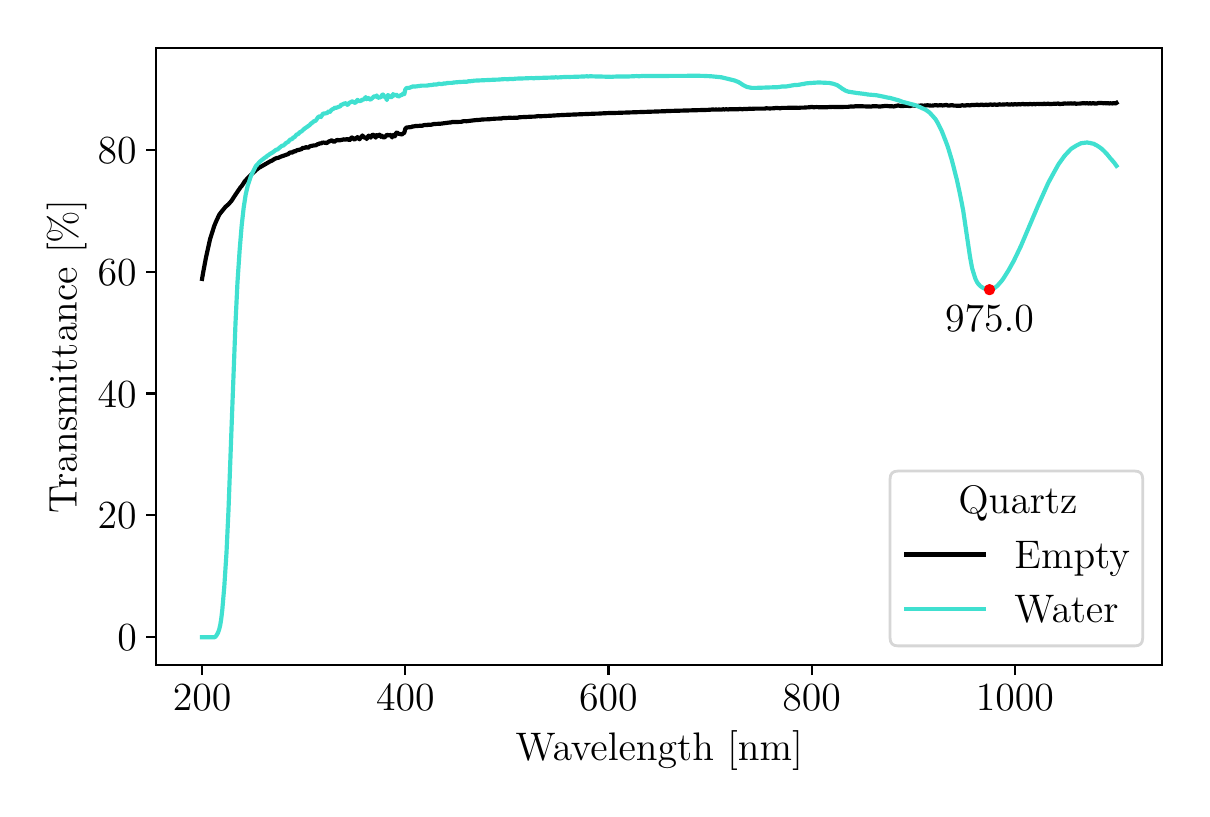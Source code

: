 \begingroup%
\makeatletter%
\begin{pgfpicture}%
\pgfpathrectangle{\pgfpointorigin}{\pgfqpoint{5.772in}{3.808in}}%
\pgfusepath{use as bounding box, clip}%
\begin{pgfscope}%
\pgfsetbuttcap%
\pgfsetmiterjoin%
\definecolor{currentfill}{rgb}{1.0,1.0,1.0}%
\pgfsetfillcolor{currentfill}%
\pgfsetlinewidth{0.0pt}%
\definecolor{currentstroke}{rgb}{1.0,1.0,1.0}%
\pgfsetstrokecolor{currentstroke}%
\pgfsetdash{}{0pt}%
\pgfpathmoveto{\pgfqpoint{0.0in}{0.0in}}%
\pgfpathlineto{\pgfqpoint{5.772in}{0.0in}}%
\pgfpathlineto{\pgfqpoint{5.772in}{3.808in}}%
\pgfpathlineto{\pgfqpoint{0.0in}{3.808in}}%
\pgfpathlineto{\pgfqpoint{0.0in}{0.0in}}%
\pgfpathclose%
\pgfusepath{fill}%
\end{pgfscope}%
\begin{pgfscope}%
\pgfsetbuttcap%
\pgfsetmiterjoin%
\definecolor{currentfill}{rgb}{1.0,1.0,1.0}%
\pgfsetfillcolor{currentfill}%
\pgfsetlinewidth{0.0pt}%
\definecolor{currentstroke}{rgb}{0.0,0.0,0.0}%
\pgfsetstrokecolor{currentstroke}%
\pgfsetstrokeopacity{0.0}%
\pgfsetdash{}{0pt}%
\pgfpathmoveto{\pgfqpoint{0.643in}{0.62in}}%
\pgfpathlineto{\pgfqpoint{5.672in}{0.62in}}%
\pgfpathlineto{\pgfqpoint{5.672in}{3.708in}}%
\pgfpathlineto{\pgfqpoint{0.643in}{3.708in}}%
\pgfpathlineto{\pgfqpoint{0.643in}{0.62in}}%
\pgfpathclose%
\pgfusepath{fill}%
\end{pgfscope}%
\begin{pgfscope}%
\pgfsetbuttcap%
\pgfsetroundjoin%
\definecolor{currentfill}{rgb}{0.0,0.0,0.0}%
\pgfsetfillcolor{currentfill}%
\pgfsetlinewidth{0.803pt}%
\definecolor{currentstroke}{rgb}{0.0,0.0,0.0}%
\pgfsetstrokecolor{currentstroke}%
\pgfsetdash{}{0pt}%
\pgfsys@defobject{currentmarker}{\pgfqpoint{0.0in}{-0.049in}}{\pgfqpoint{0.0in}{0.0in}}{%
\pgfpathmoveto{\pgfqpoint{0.0in}{0.0in}}%
\pgfpathlineto{\pgfqpoint{0.0in}{-0.049in}}%
\pgfusepath{stroke,fill}%
}%
\begin{pgfscope}%
\pgfsys@transformshift{0.872in}{0.62in}%
\pgfsys@useobject{currentmarker}{}%
\end{pgfscope}%
\end{pgfscope}%
\begin{pgfscope}%
\definecolor{textcolor}{rgb}{0.0,0.0,0.0}%
\pgfsetstrokecolor{textcolor}%
\pgfsetfillcolor{textcolor}%
\pgftext[x=0.872in,y=0.523in,,top]{\color{textcolor}\rmfamily\fontsize{14.0}{16.8}\selectfont \(\displaystyle {200}\)}%
\end{pgfscope}%
\begin{pgfscope}%
\pgfsetbuttcap%
\pgfsetroundjoin%
\definecolor{currentfill}{rgb}{0.0,0.0,0.0}%
\pgfsetfillcolor{currentfill}%
\pgfsetlinewidth{0.803pt}%
\definecolor{currentstroke}{rgb}{0.0,0.0,0.0}%
\pgfsetstrokecolor{currentstroke}%
\pgfsetdash{}{0pt}%
\pgfsys@defobject{currentmarker}{\pgfqpoint{0.0in}{-0.049in}}{\pgfqpoint{0.0in}{0.0in}}{%
\pgfpathmoveto{\pgfqpoint{0.0in}{0.0in}}%
\pgfpathlineto{\pgfqpoint{0.0in}{-0.049in}}%
\pgfusepath{stroke,fill}%
}%
\begin{pgfscope}%
\pgfsys@transformshift{1.888in}{0.62in}%
\pgfsys@useobject{currentmarker}{}%
\end{pgfscope}%
\end{pgfscope}%
\begin{pgfscope}%
\definecolor{textcolor}{rgb}{0.0,0.0,0.0}%
\pgfsetstrokecolor{textcolor}%
\pgfsetfillcolor{textcolor}%
\pgftext[x=1.888in,y=0.523in,,top]{\color{textcolor}\rmfamily\fontsize{14.0}{16.8}\selectfont \(\displaystyle {400}\)}%
\end{pgfscope}%
\begin{pgfscope}%
\pgfsetbuttcap%
\pgfsetroundjoin%
\definecolor{currentfill}{rgb}{0.0,0.0,0.0}%
\pgfsetfillcolor{currentfill}%
\pgfsetlinewidth{0.803pt}%
\definecolor{currentstroke}{rgb}{0.0,0.0,0.0}%
\pgfsetstrokecolor{currentstroke}%
\pgfsetdash{}{0pt}%
\pgfsys@defobject{currentmarker}{\pgfqpoint{0.0in}{-0.049in}}{\pgfqpoint{0.0in}{0.0in}}{%
\pgfpathmoveto{\pgfqpoint{0.0in}{0.0in}}%
\pgfpathlineto{\pgfqpoint{0.0in}{-0.049in}}%
\pgfusepath{stroke,fill}%
}%
\begin{pgfscope}%
\pgfsys@transformshift{2.904in}{0.62in}%
\pgfsys@useobject{currentmarker}{}%
\end{pgfscope}%
\end{pgfscope}%
\begin{pgfscope}%
\definecolor{textcolor}{rgb}{0.0,0.0,0.0}%
\pgfsetstrokecolor{textcolor}%
\pgfsetfillcolor{textcolor}%
\pgftext[x=2.904in,y=0.523in,,top]{\color{textcolor}\rmfamily\fontsize{14.0}{16.8}\selectfont \(\displaystyle {600}\)}%
\end{pgfscope}%
\begin{pgfscope}%
\pgfsetbuttcap%
\pgfsetroundjoin%
\definecolor{currentfill}{rgb}{0.0,0.0,0.0}%
\pgfsetfillcolor{currentfill}%
\pgfsetlinewidth{0.803pt}%
\definecolor{currentstroke}{rgb}{0.0,0.0,0.0}%
\pgfsetstrokecolor{currentstroke}%
\pgfsetdash{}{0pt}%
\pgfsys@defobject{currentmarker}{\pgfqpoint{0.0in}{-0.049in}}{\pgfqpoint{0.0in}{0.0in}}{%
\pgfpathmoveto{\pgfqpoint{0.0in}{0.0in}}%
\pgfpathlineto{\pgfqpoint{0.0in}{-0.049in}}%
\pgfusepath{stroke,fill}%
}%
\begin{pgfscope}%
\pgfsys@transformshift{3.92in}{0.62in}%
\pgfsys@useobject{currentmarker}{}%
\end{pgfscope}%
\end{pgfscope}%
\begin{pgfscope}%
\definecolor{textcolor}{rgb}{0.0,0.0,0.0}%
\pgfsetstrokecolor{textcolor}%
\pgfsetfillcolor{textcolor}%
\pgftext[x=3.92in,y=0.523in,,top]{\color{textcolor}\rmfamily\fontsize{14.0}{16.8}\selectfont \(\displaystyle {800}\)}%
\end{pgfscope}%
\begin{pgfscope}%
\pgfsetbuttcap%
\pgfsetroundjoin%
\definecolor{currentfill}{rgb}{0.0,0.0,0.0}%
\pgfsetfillcolor{currentfill}%
\pgfsetlinewidth{0.803pt}%
\definecolor{currentstroke}{rgb}{0.0,0.0,0.0}%
\pgfsetstrokecolor{currentstroke}%
\pgfsetdash{}{0pt}%
\pgfsys@defobject{currentmarker}{\pgfqpoint{0.0in}{-0.049in}}{\pgfqpoint{0.0in}{0.0in}}{%
\pgfpathmoveto{\pgfqpoint{0.0in}{0.0in}}%
\pgfpathlineto{\pgfqpoint{0.0in}{-0.049in}}%
\pgfusepath{stroke,fill}%
}%
\begin{pgfscope}%
\pgfsys@transformshift{4.936in}{0.62in}%
\pgfsys@useobject{currentmarker}{}%
\end{pgfscope}%
\end{pgfscope}%
\begin{pgfscope}%
\definecolor{textcolor}{rgb}{0.0,0.0,0.0}%
\pgfsetstrokecolor{textcolor}%
\pgfsetfillcolor{textcolor}%
\pgftext[x=4.936in,y=0.523in,,top]{\color{textcolor}\rmfamily\fontsize{14.0}{16.8}\selectfont \(\displaystyle {1000}\)}%
\end{pgfscope}%
\begin{pgfscope}%
\definecolor{textcolor}{rgb}{0.0,0.0,0.0}%
\pgfsetstrokecolor{textcolor}%
\pgfsetfillcolor{textcolor}%
\pgftext[x=3.158in,y=0.294in,,top]{\color{textcolor}\rmfamily\fontsize{14.0}{16.8}\selectfont Wavelength [nm]}%
\end{pgfscope}%
\begin{pgfscope}%
\pgfsetbuttcap%
\pgfsetroundjoin%
\definecolor{currentfill}{rgb}{0.0,0.0,0.0}%
\pgfsetfillcolor{currentfill}%
\pgfsetlinewidth{0.803pt}%
\definecolor{currentstroke}{rgb}{0.0,0.0,0.0}%
\pgfsetstrokecolor{currentstroke}%
\pgfsetdash{}{0pt}%
\pgfsys@defobject{currentmarker}{\pgfqpoint{-0.049in}{0.0in}}{\pgfqpoint{-0.0in}{0.0in}}{%
\pgfpathmoveto{\pgfqpoint{-0.0in}{0.0in}}%
\pgfpathlineto{\pgfqpoint{-0.049in}{0.0in}}%
\pgfusepath{stroke,fill}%
}%
\begin{pgfscope}%
\pgfsys@transformshift{0.643in}{0.76in}%
\pgfsys@useobject{currentmarker}{}%
\end{pgfscope}%
\end{pgfscope}%
\begin{pgfscope}%
\definecolor{textcolor}{rgb}{0.0,0.0,0.0}%
\pgfsetstrokecolor{textcolor}%
\pgfsetfillcolor{textcolor}%
\pgftext[x=0.448in, y=0.693in, left, base]{\color{textcolor}\rmfamily\fontsize{14.0}{16.8}\selectfont \(\displaystyle {0}\)}%
\end{pgfscope}%
\begin{pgfscope}%
\pgfsetbuttcap%
\pgfsetroundjoin%
\definecolor{currentfill}{rgb}{0.0,0.0,0.0}%
\pgfsetfillcolor{currentfill}%
\pgfsetlinewidth{0.803pt}%
\definecolor{currentstroke}{rgb}{0.0,0.0,0.0}%
\pgfsetstrokecolor{currentstroke}%
\pgfsetdash{}{0pt}%
\pgfsys@defobject{currentmarker}{\pgfqpoint{-0.049in}{0.0in}}{\pgfqpoint{-0.0in}{0.0in}}{%
\pgfpathmoveto{\pgfqpoint{-0.0in}{0.0in}}%
\pgfpathlineto{\pgfqpoint{-0.049in}{0.0in}}%
\pgfusepath{stroke,fill}%
}%
\begin{pgfscope}%
\pgfsys@transformshift{0.643in}{1.37in}%
\pgfsys@useobject{currentmarker}{}%
\end{pgfscope}%
\end{pgfscope}%
\begin{pgfscope}%
\definecolor{textcolor}{rgb}{0.0,0.0,0.0}%
\pgfsetstrokecolor{textcolor}%
\pgfsetfillcolor{textcolor}%
\pgftext[x=0.35in, y=1.302in, left, base]{\color{textcolor}\rmfamily\fontsize{14.0}{16.8}\selectfont \(\displaystyle {20}\)}%
\end{pgfscope}%
\begin{pgfscope}%
\pgfsetbuttcap%
\pgfsetroundjoin%
\definecolor{currentfill}{rgb}{0.0,0.0,0.0}%
\pgfsetfillcolor{currentfill}%
\pgfsetlinewidth{0.803pt}%
\definecolor{currentstroke}{rgb}{0.0,0.0,0.0}%
\pgfsetstrokecolor{currentstroke}%
\pgfsetdash{}{0pt}%
\pgfsys@defobject{currentmarker}{\pgfqpoint{-0.049in}{0.0in}}{\pgfqpoint{-0.0in}{0.0in}}{%
\pgfpathmoveto{\pgfqpoint{-0.0in}{0.0in}}%
\pgfpathlineto{\pgfqpoint{-0.049in}{0.0in}}%
\pgfusepath{stroke,fill}%
}%
\begin{pgfscope}%
\pgfsys@transformshift{0.643in}{1.979in}%
\pgfsys@useobject{currentmarker}{}%
\end{pgfscope}%
\end{pgfscope}%
\begin{pgfscope}%
\definecolor{textcolor}{rgb}{0.0,0.0,0.0}%
\pgfsetstrokecolor{textcolor}%
\pgfsetfillcolor{textcolor}%
\pgftext[x=0.35in, y=1.911in, left, base]{\color{textcolor}\rmfamily\fontsize{14.0}{16.8}\selectfont \(\displaystyle {40}\)}%
\end{pgfscope}%
\begin{pgfscope}%
\pgfsetbuttcap%
\pgfsetroundjoin%
\definecolor{currentfill}{rgb}{0.0,0.0,0.0}%
\pgfsetfillcolor{currentfill}%
\pgfsetlinewidth{0.803pt}%
\definecolor{currentstroke}{rgb}{0.0,0.0,0.0}%
\pgfsetstrokecolor{currentstroke}%
\pgfsetdash{}{0pt}%
\pgfsys@defobject{currentmarker}{\pgfqpoint{-0.049in}{0.0in}}{\pgfqpoint{-0.0in}{0.0in}}{%
\pgfpathmoveto{\pgfqpoint{-0.0in}{0.0in}}%
\pgfpathlineto{\pgfqpoint{-0.049in}{0.0in}}%
\pgfusepath{stroke,fill}%
}%
\begin{pgfscope}%
\pgfsys@transformshift{0.643in}{2.588in}%
\pgfsys@useobject{currentmarker}{}%
\end{pgfscope}%
\end{pgfscope}%
\begin{pgfscope}%
\definecolor{textcolor}{rgb}{0.0,0.0,0.0}%
\pgfsetstrokecolor{textcolor}%
\pgfsetfillcolor{textcolor}%
\pgftext[x=0.35in, y=2.521in, left, base]{\color{textcolor}\rmfamily\fontsize{14.0}{16.8}\selectfont \(\displaystyle {60}\)}%
\end{pgfscope}%
\begin{pgfscope}%
\pgfsetbuttcap%
\pgfsetroundjoin%
\definecolor{currentfill}{rgb}{0.0,0.0,0.0}%
\pgfsetfillcolor{currentfill}%
\pgfsetlinewidth{0.803pt}%
\definecolor{currentstroke}{rgb}{0.0,0.0,0.0}%
\pgfsetstrokecolor{currentstroke}%
\pgfsetdash{}{0pt}%
\pgfsys@defobject{currentmarker}{\pgfqpoint{-0.049in}{0.0in}}{\pgfqpoint{-0.0in}{0.0in}}{%
\pgfpathmoveto{\pgfqpoint{-0.0in}{0.0in}}%
\pgfpathlineto{\pgfqpoint{-0.049in}{0.0in}}%
\pgfusepath{stroke,fill}%
}%
\begin{pgfscope}%
\pgfsys@transformshift{0.643in}{3.198in}%
\pgfsys@useobject{currentmarker}{}%
\end{pgfscope}%
\end{pgfscope}%
\begin{pgfscope}%
\definecolor{textcolor}{rgb}{0.0,0.0,0.0}%
\pgfsetstrokecolor{textcolor}%
\pgfsetfillcolor{textcolor}%
\pgftext[x=0.35in, y=3.13in, left, base]{\color{textcolor}\rmfamily\fontsize{14.0}{16.8}\selectfont \(\displaystyle {80}\)}%
\end{pgfscope}%
\begin{pgfscope}%
\definecolor{textcolor}{rgb}{0.0,0.0,0.0}%
\pgfsetstrokecolor{textcolor}%
\pgfsetfillcolor{textcolor}%
\pgftext[x=0.294in,y=2.164in,,bottom,rotate=90.0]{\color{textcolor}\rmfamily\fontsize{14.0}{16.8}\selectfont Transmittance [\(\displaystyle \%\)]}%
\end{pgfscope}%
\begin{pgfscope}%
\pgfpathrectangle{\pgfqpoint{0.643in}{0.62in}}{\pgfqpoint{5.029in}{3.088in}}%
\pgfusepath{clip}%
\pgfsetrectcap%
\pgfsetroundjoin%
\pgfsetlinewidth{1.506pt}%
\definecolor{currentstroke}{rgb}{0.0,0.0,0.0}%
\pgfsetstrokecolor{currentstroke}%
\pgfsetdash{}{0pt}%
\pgfpathmoveto{\pgfqpoint{5.444in}{3.432in}}%
\pgfpathlineto{\pgfqpoint{5.439in}{3.429in}}%
\pgfpathlineto{\pgfqpoint{5.429in}{3.431in}}%
\pgfpathlineto{\pgfqpoint{5.424in}{3.429in}}%
\pgfpathlineto{\pgfqpoint{5.413in}{3.43in}}%
\pgfpathlineto{\pgfqpoint{5.408in}{3.429in}}%
\pgfpathlineto{\pgfqpoint{5.398in}{3.431in}}%
\pgfpathlineto{\pgfqpoint{5.393in}{3.429in}}%
\pgfpathlineto{\pgfqpoint{5.388in}{3.431in}}%
\pgfpathlineto{\pgfqpoint{5.378in}{3.43in}}%
\pgfpathlineto{\pgfqpoint{5.373in}{3.431in}}%
\pgfpathlineto{\pgfqpoint{5.352in}{3.431in}}%
\pgfpathlineto{\pgfqpoint{5.347in}{3.429in}}%
\pgfpathlineto{\pgfqpoint{5.342in}{3.429in}}%
\pgfpathlineto{\pgfqpoint{5.337in}{3.428in}}%
\pgfpathlineto{\pgfqpoint{5.327in}{3.431in}}%
\pgfpathlineto{\pgfqpoint{5.317in}{3.428in}}%
\pgfpathlineto{\pgfqpoint{5.312in}{3.431in}}%
\pgfpathlineto{\pgfqpoint{5.307in}{3.429in}}%
\pgfpathlineto{\pgfqpoint{5.302in}{3.429in}}%
\pgfpathlineto{\pgfqpoint{5.297in}{3.431in}}%
\pgfpathlineto{\pgfqpoint{5.286in}{3.429in}}%
\pgfpathlineto{\pgfqpoint{5.281in}{3.431in}}%
\pgfpathlineto{\pgfqpoint{5.266in}{3.429in}}%
\pgfpathlineto{\pgfqpoint{5.256in}{3.428in}}%
\pgfpathlineto{\pgfqpoint{5.246in}{3.428in}}%
\pgfpathlineto{\pgfqpoint{5.241in}{3.427in}}%
\pgfpathlineto{\pgfqpoint{5.236in}{3.43in}}%
\pgfpathlineto{\pgfqpoint{5.225in}{3.428in}}%
\pgfpathlineto{\pgfqpoint{5.215in}{3.43in}}%
\pgfpathlineto{\pgfqpoint{5.21in}{3.428in}}%
\pgfpathlineto{\pgfqpoint{5.205in}{3.429in}}%
\pgfpathlineto{\pgfqpoint{5.19in}{3.428in}}%
\pgfpathlineto{\pgfqpoint{5.185in}{3.43in}}%
\pgfpathlineto{\pgfqpoint{5.18in}{3.428in}}%
\pgfpathlineto{\pgfqpoint{5.159in}{3.426in}}%
\pgfpathlineto{\pgfqpoint{5.154in}{3.429in}}%
\pgfpathlineto{\pgfqpoint{5.139in}{3.427in}}%
\pgfpathlineto{\pgfqpoint{5.134in}{3.429in}}%
\pgfpathlineto{\pgfqpoint{5.129in}{3.427in}}%
\pgfpathlineto{\pgfqpoint{5.109in}{3.426in}}%
\pgfpathlineto{\pgfqpoint{5.103in}{3.428in}}%
\pgfpathlineto{\pgfqpoint{5.088in}{3.426in}}%
\pgfpathlineto{\pgfqpoint{5.083in}{3.428in}}%
\pgfpathlineto{\pgfqpoint{5.078in}{3.426in}}%
\pgfpathlineto{\pgfqpoint{5.063in}{3.427in}}%
\pgfpathlineto{\pgfqpoint{5.058in}{3.425in}}%
\pgfpathlineto{\pgfqpoint{5.053in}{3.427in}}%
\pgfpathlineto{\pgfqpoint{5.048in}{3.427in}}%
\pgfpathlineto{\pgfqpoint{5.037in}{3.425in}}%
\pgfpathlineto{\pgfqpoint{5.032in}{3.427in}}%
\pgfpathlineto{\pgfqpoint{5.022in}{3.425in}}%
\pgfpathlineto{\pgfqpoint{5.012in}{3.427in}}%
\pgfpathlineto{\pgfqpoint{5.002in}{3.424in}}%
\pgfpathlineto{\pgfqpoint{4.997in}{3.426in}}%
\pgfpathlineto{\pgfqpoint{4.987in}{3.425in}}%
\pgfpathlineto{\pgfqpoint{4.982in}{3.425in}}%
\pgfpathlineto{\pgfqpoint{4.976in}{3.427in}}%
\pgfpathlineto{\pgfqpoint{4.961in}{3.424in}}%
\pgfpathlineto{\pgfqpoint{4.956in}{3.426in}}%
\pgfpathlineto{\pgfqpoint{4.946in}{3.424in}}%
\pgfpathlineto{\pgfqpoint{4.936in}{3.426in}}%
\pgfpathlineto{\pgfqpoint{4.926in}{3.423in}}%
\pgfpathlineto{\pgfqpoint{4.921in}{3.425in}}%
\pgfpathlineto{\pgfqpoint{4.905in}{3.423in}}%
\pgfpathlineto{\pgfqpoint{4.9in}{3.425in}}%
\pgfpathlineto{\pgfqpoint{4.865in}{3.423in}}%
\pgfpathlineto{\pgfqpoint{4.86in}{3.425in}}%
\pgfpathlineto{\pgfqpoint{4.855in}{3.424in}}%
\pgfpathlineto{\pgfqpoint{4.849in}{3.422in}}%
\pgfpathlineto{\pgfqpoint{4.844in}{3.422in}}%
\pgfpathlineto{\pgfqpoint{4.834in}{3.424in}}%
\pgfpathlineto{\pgfqpoint{4.824in}{3.422in}}%
\pgfpathlineto{\pgfqpoint{4.814in}{3.424in}}%
\pgfpathlineto{\pgfqpoint{4.809in}{3.423in}}%
\pgfpathlineto{\pgfqpoint{4.804in}{3.422in}}%
\pgfpathlineto{\pgfqpoint{4.799in}{3.421in}}%
\pgfpathlineto{\pgfqpoint{4.794in}{3.423in}}%
\pgfpathlineto{\pgfqpoint{4.778in}{3.421in}}%
\pgfpathlineto{\pgfqpoint{4.773in}{3.423in}}%
\pgfpathlineto{\pgfqpoint{4.768in}{3.423in}}%
\pgfpathlineto{\pgfqpoint{4.758in}{3.421in}}%
\pgfpathlineto{\pgfqpoint{4.753in}{3.421in}}%
\pgfpathlineto{\pgfqpoint{4.748in}{3.423in}}%
\pgfpathlineto{\pgfqpoint{4.733in}{3.421in}}%
\pgfpathlineto{\pgfqpoint{4.722in}{3.422in}}%
\pgfpathlineto{\pgfqpoint{4.712in}{3.419in}}%
\pgfpathlineto{\pgfqpoint{4.697in}{3.421in}}%
\pgfpathlineto{\pgfqpoint{4.687in}{3.418in}}%
\pgfpathlineto{\pgfqpoint{4.672in}{3.42in}}%
\pgfpathlineto{\pgfqpoint{4.661in}{3.417in}}%
\pgfpathlineto{\pgfqpoint{4.641in}{3.418in}}%
\pgfpathlineto{\pgfqpoint{4.631in}{3.418in}}%
\pgfpathlineto{\pgfqpoint{4.621in}{3.421in}}%
\pgfpathlineto{\pgfqpoint{4.606in}{3.418in}}%
\pgfpathlineto{\pgfqpoint{4.601in}{3.419in}}%
\pgfpathlineto{\pgfqpoint{4.595in}{3.421in}}%
\pgfpathlineto{\pgfqpoint{4.59in}{3.421in}}%
\pgfpathlineto{\pgfqpoint{4.575in}{3.419in}}%
\pgfpathlineto{\pgfqpoint{4.57in}{3.42in}}%
\pgfpathlineto{\pgfqpoint{4.56in}{3.42in}}%
\pgfpathlineto{\pgfqpoint{4.55in}{3.419in}}%
\pgfpathlineto{\pgfqpoint{4.54in}{3.421in}}%
\pgfpathlineto{\pgfqpoint{4.529in}{3.419in}}%
\pgfpathlineto{\pgfqpoint{4.519in}{3.418in}}%
\pgfpathlineto{\pgfqpoint{4.499in}{3.42in}}%
\pgfpathlineto{\pgfqpoint{4.479in}{3.418in}}%
\pgfpathlineto{\pgfqpoint{4.468in}{3.419in}}%
\pgfpathlineto{\pgfqpoint{4.453in}{3.417in}}%
\pgfpathlineto{\pgfqpoint{4.443in}{3.417in}}%
\pgfpathlineto{\pgfqpoint{4.428in}{3.419in}}%
\pgfpathlineto{\pgfqpoint{4.418in}{3.418in}}%
\pgfpathlineto{\pgfqpoint{4.413in}{3.416in}}%
\pgfpathlineto{\pgfqpoint{4.387in}{3.418in}}%
\pgfpathlineto{\pgfqpoint{4.377in}{3.416in}}%
\pgfpathlineto{\pgfqpoint{4.367in}{3.416in}}%
\pgfpathlineto{\pgfqpoint{4.352in}{3.419in}}%
\pgfpathlineto{\pgfqpoint{4.331in}{3.414in}}%
\pgfpathlineto{\pgfqpoint{4.321in}{3.415in}}%
\pgfpathlineto{\pgfqpoint{4.311in}{3.415in}}%
\pgfpathlineto{\pgfqpoint{4.291in}{3.417in}}%
\pgfpathlineto{\pgfqpoint{4.265in}{3.414in}}%
\pgfpathlineto{\pgfqpoint{4.255in}{3.414in}}%
\pgfpathlineto{\pgfqpoint{4.245in}{3.415in}}%
\pgfpathlineto{\pgfqpoint{4.225in}{3.415in}}%
\pgfpathlineto{\pgfqpoint{4.214in}{3.413in}}%
\pgfpathlineto{\pgfqpoint{4.204in}{3.414in}}%
\pgfpathlineto{\pgfqpoint{4.194in}{3.414in}}%
\pgfpathlineto{\pgfqpoint{4.169in}{3.415in}}%
\pgfpathlineto{\pgfqpoint{4.153in}{3.415in}}%
\pgfpathlineto{\pgfqpoint{4.138in}{3.415in}}%
\pgfpathlineto{\pgfqpoint{4.128in}{3.413in}}%
\pgfpathlineto{\pgfqpoint{4.118in}{3.414in}}%
\pgfpathlineto{\pgfqpoint{4.108in}{3.413in}}%
\pgfpathlineto{\pgfqpoint{4.103in}{3.412in}}%
\pgfpathlineto{\pgfqpoint{4.082in}{3.412in}}%
\pgfpathlineto{\pgfqpoint{4.072in}{3.411in}}%
\pgfpathlineto{\pgfqpoint{4.037in}{3.411in}}%
\pgfpathlineto{\pgfqpoint{4.026in}{3.412in}}%
\pgfpathlineto{\pgfqpoint{4.016in}{3.411in}}%
\pgfpathlineto{\pgfqpoint{4.006in}{3.411in}}%
\pgfpathlineto{\pgfqpoint{3.996in}{3.41in}}%
\pgfpathlineto{\pgfqpoint{3.981in}{3.41in}}%
\pgfpathlineto{\pgfqpoint{3.971in}{3.41in}}%
\pgfpathlineto{\pgfqpoint{3.96in}{3.41in}}%
\pgfpathlineto{\pgfqpoint{3.945in}{3.411in}}%
\pgfpathlineto{\pgfqpoint{3.93in}{3.41in}}%
\pgfpathlineto{\pgfqpoint{3.92in}{3.412in}}%
\pgfpathlineto{\pgfqpoint{3.91in}{3.41in}}%
\pgfpathlineto{\pgfqpoint{3.889in}{3.409in}}%
\pgfpathlineto{\pgfqpoint{3.879in}{3.408in}}%
\pgfpathlineto{\pgfqpoint{3.874in}{3.408in}}%
\pgfpathlineto{\pgfqpoint{3.864in}{3.408in}}%
\pgfpathlineto{\pgfqpoint{3.854in}{3.407in}}%
\pgfpathlineto{\pgfqpoint{3.828in}{3.408in}}%
\pgfpathlineto{\pgfqpoint{3.793in}{3.407in}}%
\pgfpathlineto{\pgfqpoint{3.783in}{3.407in}}%
\pgfpathlineto{\pgfqpoint{3.772in}{3.407in}}%
\pgfpathlineto{\pgfqpoint{3.762in}{3.405in}}%
\pgfpathlineto{\pgfqpoint{3.752in}{3.406in}}%
\pgfpathlineto{\pgfqpoint{3.742in}{3.407in}}%
\pgfpathlineto{\pgfqpoint{3.732in}{3.405in}}%
\pgfpathlineto{\pgfqpoint{3.711in}{3.404in}}%
\pgfpathlineto{\pgfqpoint{3.691in}{3.405in}}%
\pgfpathlineto{\pgfqpoint{3.686in}{3.403in}}%
\pgfpathlineto{\pgfqpoint{3.656in}{3.403in}}%
\pgfpathlineto{\pgfqpoint{3.645in}{3.403in}}%
\pgfpathlineto{\pgfqpoint{3.635in}{3.403in}}%
\pgfpathlineto{\pgfqpoint{3.62in}{3.402in}}%
\pgfpathlineto{\pgfqpoint{3.61in}{3.403in}}%
\pgfpathlineto{\pgfqpoint{3.595in}{3.401in}}%
\pgfpathlineto{\pgfqpoint{3.584in}{3.402in}}%
\pgfpathlineto{\pgfqpoint{3.574in}{3.4in}}%
\pgfpathlineto{\pgfqpoint{3.559in}{3.402in}}%
\pgfpathlineto{\pgfqpoint{3.554in}{3.4in}}%
\pgfpathlineto{\pgfqpoint{3.508in}{3.4in}}%
\pgfpathlineto{\pgfqpoint{3.503in}{3.399in}}%
\pgfpathlineto{\pgfqpoint{3.493in}{3.4in}}%
\pgfpathlineto{\pgfqpoint{3.483in}{3.399in}}%
\pgfpathlineto{\pgfqpoint{3.478in}{3.4in}}%
\pgfpathlineto{\pgfqpoint{3.468in}{3.398in}}%
\pgfpathlineto{\pgfqpoint{3.457in}{3.399in}}%
\pgfpathlineto{\pgfqpoint{3.447in}{3.398in}}%
\pgfpathlineto{\pgfqpoint{3.442in}{3.399in}}%
\pgfpathlineto{\pgfqpoint{3.432in}{3.398in}}%
\pgfpathlineto{\pgfqpoint{3.427in}{3.399in}}%
\pgfpathlineto{\pgfqpoint{3.402in}{3.397in}}%
\pgfpathlineto{\pgfqpoint{3.193in}{3.391in}}%
\pgfpathlineto{\pgfqpoint{3.188in}{3.39in}}%
\pgfpathlineto{\pgfqpoint{3.178in}{3.39in}}%
\pgfpathlineto{\pgfqpoint{2.919in}{3.381in}}%
\pgfpathlineto{\pgfqpoint{2.904in}{3.381in}}%
\pgfpathlineto{\pgfqpoint{2.883in}{3.38in}}%
\pgfpathlineto{\pgfqpoint{2.848in}{3.378in}}%
\pgfpathlineto{\pgfqpoint{2.838in}{3.378in}}%
\pgfpathlineto{\pgfqpoint{2.69in}{3.372in}}%
\pgfpathlineto{\pgfqpoint{2.65in}{3.37in}}%
\pgfpathlineto{\pgfqpoint{2.619in}{3.368in}}%
\pgfpathlineto{\pgfqpoint{2.563in}{3.365in}}%
\pgfpathlineto{\pgfqpoint{2.553in}{3.366in}}%
\pgfpathlineto{\pgfqpoint{2.533in}{3.363in}}%
\pgfpathlineto{\pgfqpoint{2.523in}{3.363in}}%
\pgfpathlineto{\pgfqpoint{2.457in}{3.36in}}%
\pgfpathlineto{\pgfqpoint{2.452in}{3.358in}}%
\pgfpathlineto{\pgfqpoint{2.421in}{3.357in}}%
\pgfpathlineto{\pgfqpoint{2.411in}{3.358in}}%
\pgfpathlineto{\pgfqpoint{2.391in}{3.356in}}%
\pgfpathlineto{\pgfqpoint{2.375in}{3.356in}}%
\pgfpathlineto{\pgfqpoint{2.37in}{3.354in}}%
\pgfpathlineto{\pgfqpoint{2.36in}{3.354in}}%
\pgfpathlineto{\pgfqpoint{2.35in}{3.353in}}%
\pgfpathlineto{\pgfqpoint{2.34in}{3.353in}}%
\pgfpathlineto{\pgfqpoint{2.325in}{3.352in}}%
\pgfpathlineto{\pgfqpoint{2.32in}{3.352in}}%
\pgfpathlineto{\pgfqpoint{2.309in}{3.35in}}%
\pgfpathlineto{\pgfqpoint{2.274in}{3.349in}}%
\pgfpathlineto{\pgfqpoint{2.259in}{3.347in}}%
\pgfpathlineto{\pgfqpoint{2.243in}{3.346in}}%
\pgfpathlineto{\pgfqpoint{2.233in}{3.345in}}%
\pgfpathlineto{\pgfqpoint{2.193in}{3.34in}}%
\pgfpathlineto{\pgfqpoint{2.187in}{3.341in}}%
\pgfpathlineto{\pgfqpoint{2.177in}{3.34in}}%
\pgfpathlineto{\pgfqpoint{2.167in}{3.337in}}%
\pgfpathlineto{\pgfqpoint{2.121in}{3.336in}}%
\pgfpathlineto{\pgfqpoint{2.116in}{3.334in}}%
\pgfpathlineto{\pgfqpoint{2.111in}{3.334in}}%
\pgfpathlineto{\pgfqpoint{2.066in}{3.328in}}%
\pgfpathlineto{\pgfqpoint{2.03in}{3.326in}}%
\pgfpathlineto{\pgfqpoint{2.015in}{3.322in}}%
\pgfpathlineto{\pgfqpoint{2.01in}{3.322in}}%
\pgfpathlineto{\pgfqpoint{2.005in}{3.324in}}%
\pgfpathlineto{\pgfqpoint{1.999in}{3.321in}}%
\pgfpathlineto{\pgfqpoint{1.984in}{3.321in}}%
\pgfpathlineto{\pgfqpoint{1.979in}{3.32in}}%
\pgfpathlineto{\pgfqpoint{1.974in}{3.318in}}%
\pgfpathlineto{\pgfqpoint{1.954in}{3.317in}}%
\pgfpathlineto{\pgfqpoint{1.949in}{3.316in}}%
\pgfpathlineto{\pgfqpoint{1.944in}{3.317in}}%
\pgfpathlineto{\pgfqpoint{1.928in}{3.314in}}%
\pgfpathlineto{\pgfqpoint{1.923in}{3.314in}}%
\pgfpathlineto{\pgfqpoint{1.918in}{3.311in}}%
\pgfpathlineto{\pgfqpoint{1.898in}{3.309in}}%
\pgfpathlineto{\pgfqpoint{1.893in}{3.308in}}%
\pgfpathlineto{\pgfqpoint{1.888in}{3.302in}}%
\pgfpathlineto{\pgfqpoint{1.883in}{3.282in}}%
\pgfpathlineto{\pgfqpoint{1.878in}{3.28in}}%
\pgfpathlineto{\pgfqpoint{1.872in}{3.274in}}%
\pgfpathlineto{\pgfqpoint{1.857in}{3.277in}}%
\pgfpathlineto{\pgfqpoint{1.852in}{3.279in}}%
\pgfpathlineto{\pgfqpoint{1.847in}{3.284in}}%
\pgfpathlineto{\pgfqpoint{1.842in}{3.282in}}%
\pgfpathlineto{\pgfqpoint{1.837in}{3.266in}}%
\pgfpathlineto{\pgfqpoint{1.832in}{3.264in}}%
\pgfpathlineto{\pgfqpoint{1.827in}{3.272in}}%
\pgfpathlineto{\pgfqpoint{1.822in}{3.259in}}%
\pgfpathlineto{\pgfqpoint{1.817in}{3.272in}}%
\pgfpathlineto{\pgfqpoint{1.806in}{3.269in}}%
\pgfpathlineto{\pgfqpoint{1.796in}{3.273in}}%
\pgfpathlineto{\pgfqpoint{1.791in}{3.266in}}%
\pgfpathlineto{\pgfqpoint{1.786in}{3.261in}}%
\pgfpathlineto{\pgfqpoint{1.781in}{3.259in}}%
\pgfpathlineto{\pgfqpoint{1.776in}{3.261in}}%
\pgfpathlineto{\pgfqpoint{1.771in}{3.268in}}%
\pgfpathlineto{\pgfqpoint{1.766in}{3.262in}}%
\pgfpathlineto{\pgfqpoint{1.761in}{3.272in}}%
\pgfpathlineto{\pgfqpoint{1.756in}{3.273in}}%
\pgfpathlineto{\pgfqpoint{1.751in}{3.266in}}%
\pgfpathlineto{\pgfqpoint{1.745in}{3.271in}}%
\pgfpathlineto{\pgfqpoint{1.74in}{3.258in}}%
\pgfpathlineto{\pgfqpoint{1.73in}{3.273in}}%
\pgfpathlineto{\pgfqpoint{1.72in}{3.27in}}%
\pgfpathlineto{\pgfqpoint{1.715in}{3.258in}}%
\pgfpathlineto{\pgfqpoint{1.71in}{3.264in}}%
\pgfpathlineto{\pgfqpoint{1.705in}{3.268in}}%
\pgfpathlineto{\pgfqpoint{1.7in}{3.262in}}%
\pgfpathlineto{\pgfqpoint{1.695in}{3.251in}}%
\pgfpathlineto{\pgfqpoint{1.69in}{3.259in}}%
\pgfpathlineto{\pgfqpoint{1.684in}{3.258in}}%
\pgfpathlineto{\pgfqpoint{1.679in}{3.262in}}%
\pgfpathlineto{\pgfqpoint{1.674in}{3.269in}}%
\pgfpathlineto{\pgfqpoint{1.659in}{3.25in}}%
\pgfpathlineto{\pgfqpoint{1.654in}{3.254in}}%
\pgfpathlineto{\pgfqpoint{1.649in}{3.261in}}%
\pgfpathlineto{\pgfqpoint{1.634in}{3.248in}}%
\pgfpathlineto{\pgfqpoint{1.629in}{3.252in}}%
\pgfpathlineto{\pgfqpoint{1.624in}{3.259in}}%
\pgfpathlineto{\pgfqpoint{1.618in}{3.258in}}%
\pgfpathlineto{\pgfqpoint{1.613in}{3.249in}}%
\pgfpathlineto{\pgfqpoint{1.608in}{3.245in}}%
\pgfpathlineto{\pgfqpoint{1.598in}{3.252in}}%
\pgfpathlineto{\pgfqpoint{1.588in}{3.247in}}%
\pgfpathlineto{\pgfqpoint{1.583in}{3.25in}}%
\pgfpathlineto{\pgfqpoint{1.557in}{3.244in}}%
\pgfpathlineto{\pgfqpoint{1.552in}{3.246in}}%
\pgfpathlineto{\pgfqpoint{1.547in}{3.247in}}%
\pgfpathlineto{\pgfqpoint{1.542in}{3.243in}}%
\pgfpathlineto{\pgfqpoint{1.537in}{3.241in}}%
\pgfpathlineto{\pgfqpoint{1.532in}{3.236in}}%
\pgfpathlineto{\pgfqpoint{1.522in}{3.244in}}%
\pgfpathlineto{\pgfqpoint{1.517in}{3.244in}}%
\pgfpathlineto{\pgfqpoint{1.512in}{3.24in}}%
\pgfpathlineto{\pgfqpoint{1.507in}{3.24in}}%
\pgfpathlineto{\pgfqpoint{1.497in}{3.232in}}%
\pgfpathlineto{\pgfqpoint{1.491in}{3.231in}}%
\pgfpathlineto{\pgfqpoint{1.486in}{3.234in}}%
\pgfpathlineto{\pgfqpoint{1.481in}{3.232in}}%
\pgfpathlineto{\pgfqpoint{1.476in}{3.235in}}%
\pgfpathlineto{\pgfqpoint{1.466in}{3.228in}}%
\pgfpathlineto{\pgfqpoint{1.461in}{3.231in}}%
\pgfpathlineto{\pgfqpoint{1.456in}{3.226in}}%
\pgfpathlineto{\pgfqpoint{1.451in}{3.226in}}%
\pgfpathlineto{\pgfqpoint{1.441in}{3.22in}}%
\pgfpathlineto{\pgfqpoint{1.43in}{3.219in}}%
\pgfpathlineto{\pgfqpoint{1.415in}{3.216in}}%
\pgfpathlineto{\pgfqpoint{1.41in}{3.214in}}%
\pgfpathlineto{\pgfqpoint{1.4in}{3.206in}}%
\pgfpathlineto{\pgfqpoint{1.395in}{3.21in}}%
\pgfpathlineto{\pgfqpoint{1.39in}{3.21in}}%
\pgfpathlineto{\pgfqpoint{1.385in}{3.207in}}%
\pgfpathlineto{\pgfqpoint{1.375in}{3.207in}}%
\pgfpathlineto{\pgfqpoint{1.37in}{3.201in}}%
\pgfpathlineto{\pgfqpoint{1.364in}{3.199in}}%
\pgfpathlineto{\pgfqpoint{1.359in}{3.198in}}%
\pgfpathlineto{\pgfqpoint{1.354in}{3.196in}}%
\pgfpathlineto{\pgfqpoint{1.349in}{3.196in}}%
\pgfpathlineto{\pgfqpoint{1.344in}{3.194in}}%
\pgfpathlineto{\pgfqpoint{1.339in}{3.19in}}%
\pgfpathlineto{\pgfqpoint{1.334in}{3.189in}}%
\pgfpathlineto{\pgfqpoint{1.329in}{3.191in}}%
\pgfpathlineto{\pgfqpoint{1.324in}{3.183in}}%
\pgfpathlineto{\pgfqpoint{1.314in}{3.184in}}%
\pgfpathlineto{\pgfqpoint{1.309in}{3.182in}}%
\pgfpathlineto{\pgfqpoint{1.303in}{3.176in}}%
\pgfpathlineto{\pgfqpoint{1.263in}{3.162in}}%
\pgfpathlineto{\pgfqpoint{1.253in}{3.157in}}%
\pgfpathlineto{\pgfqpoint{1.248in}{3.157in}}%
\pgfpathlineto{\pgfqpoint{1.237in}{3.153in}}%
\pgfpathlineto{\pgfqpoint{1.227in}{3.147in}}%
\pgfpathlineto{\pgfqpoint{1.222in}{3.143in}}%
\pgfpathlineto{\pgfqpoint{1.217in}{3.142in}}%
\pgfpathlineto{\pgfqpoint{1.156in}{3.107in}}%
\pgfpathlineto{\pgfqpoint{1.146in}{3.099in}}%
\pgfpathlineto{\pgfqpoint{1.141in}{3.096in}}%
\pgfpathlineto{\pgfqpoint{1.136in}{3.09in}}%
\pgfpathlineto{\pgfqpoint{1.121in}{3.077in}}%
\pgfpathlineto{\pgfqpoint{1.105in}{3.061in}}%
\pgfpathlineto{\pgfqpoint{1.085in}{3.039in}}%
\pgfpathlineto{\pgfqpoint{1.07in}{3.016in}}%
\pgfpathlineto{\pgfqpoint{1.065in}{3.011in}}%
\pgfpathlineto{\pgfqpoint{1.039in}{2.973in}}%
\pgfpathlineto{\pgfqpoint{1.019in}{2.942in}}%
\pgfpathlineto{\pgfqpoint{1.004in}{2.925in}}%
\pgfpathlineto{\pgfqpoint{0.989in}{2.912in}}%
\pgfpathlineto{\pgfqpoint{0.963in}{2.88in}}%
\pgfpathlineto{\pgfqpoint{0.958in}{2.873in}}%
\pgfpathlineto{\pgfqpoint{0.943in}{2.841in}}%
\pgfpathlineto{\pgfqpoint{0.933in}{2.817in}}%
\pgfpathlineto{\pgfqpoint{0.912in}{2.751in}}%
\pgfpathlineto{\pgfqpoint{0.892in}{2.661in}}%
\pgfpathlineto{\pgfqpoint{0.877in}{2.582in}}%
\pgfpathlineto{\pgfqpoint{0.872in}{2.552in}}%
\pgfpathlineto{\pgfqpoint{0.872in}{2.552in}}%
\pgfusepath{stroke}%
\end{pgfscope}%
\begin{pgfscope}%
\pgfpathrectangle{\pgfqpoint{0.643in}{0.62in}}{\pgfqpoint{5.029in}{3.088in}}%
\pgfusepath{clip}%
\pgfsetrectcap%
\pgfsetroundjoin%
\pgfsetlinewidth{1.506pt}%
\definecolor{currentstroke}{rgb}{0.251,0.878,0.816}%
\pgfsetstrokecolor{currentstroke}%
\pgfsetdash{}{0pt}%
\pgfpathmoveto{\pgfqpoint{5.444in}{3.117in}}%
\pgfpathlineto{\pgfqpoint{5.434in}{3.131in}}%
\pgfpathlineto{\pgfqpoint{5.418in}{3.15in}}%
\pgfpathlineto{\pgfqpoint{5.413in}{3.155in}}%
\pgfpathlineto{\pgfqpoint{5.398in}{3.174in}}%
\pgfpathlineto{\pgfqpoint{5.393in}{3.179in}}%
\pgfpathlineto{\pgfqpoint{5.383in}{3.19in}}%
\pgfpathlineto{\pgfqpoint{5.368in}{3.204in}}%
\pgfpathlineto{\pgfqpoint{5.352in}{3.215in}}%
\pgfpathlineto{\pgfqpoint{5.342in}{3.221in}}%
\pgfpathlineto{\pgfqpoint{5.337in}{3.223in}}%
\pgfpathlineto{\pgfqpoint{5.332in}{3.227in}}%
\pgfpathlineto{\pgfqpoint{5.327in}{3.228in}}%
\pgfpathlineto{\pgfqpoint{5.317in}{3.23in}}%
\pgfpathlineto{\pgfqpoint{5.312in}{3.232in}}%
\pgfpathlineto{\pgfqpoint{5.307in}{3.232in}}%
\pgfpathlineto{\pgfqpoint{5.297in}{3.234in}}%
\pgfpathlineto{\pgfqpoint{5.266in}{3.23in}}%
\pgfpathlineto{\pgfqpoint{5.246in}{3.22in}}%
\pgfpathlineto{\pgfqpoint{5.22in}{3.204in}}%
\pgfpathlineto{\pgfqpoint{5.215in}{3.2in}}%
\pgfpathlineto{\pgfqpoint{5.185in}{3.168in}}%
\pgfpathlineto{\pgfqpoint{5.154in}{3.125in}}%
\pgfpathlineto{\pgfqpoint{5.129in}{3.08in}}%
\pgfpathlineto{\pgfqpoint{5.103in}{3.032in}}%
\pgfpathlineto{\pgfqpoint{5.053in}{2.921in}}%
\pgfpathlineto{\pgfqpoint{4.966in}{2.716in}}%
\pgfpathlineto{\pgfqpoint{4.931in}{2.643in}}%
\pgfpathlineto{\pgfqpoint{4.905in}{2.596in}}%
\pgfpathlineto{\pgfqpoint{4.88in}{2.556in}}%
\pgfpathlineto{\pgfqpoint{4.87in}{2.542in}}%
\pgfpathlineto{\pgfqpoint{4.849in}{2.518in}}%
\pgfpathlineto{\pgfqpoint{4.834in}{2.506in}}%
\pgfpathlineto{\pgfqpoint{4.824in}{2.501in}}%
\pgfpathlineto{\pgfqpoint{4.809in}{2.498in}}%
\pgfpathlineto{\pgfqpoint{4.799in}{2.499in}}%
\pgfpathlineto{\pgfqpoint{4.778in}{2.506in}}%
\pgfpathlineto{\pgfqpoint{4.763in}{2.516in}}%
\pgfpathlineto{\pgfqpoint{4.753in}{2.527in}}%
\pgfpathlineto{\pgfqpoint{4.748in}{2.534in}}%
\pgfpathlineto{\pgfqpoint{4.743in}{2.543in}}%
\pgfpathlineto{\pgfqpoint{4.738in}{2.554in}}%
\pgfpathlineto{\pgfqpoint{4.728in}{2.586in}}%
\pgfpathlineto{\pgfqpoint{4.722in}{2.606in}}%
\pgfpathlineto{\pgfqpoint{4.712in}{2.66in}}%
\pgfpathlineto{\pgfqpoint{4.697in}{2.761in}}%
\pgfpathlineto{\pgfqpoint{4.677in}{2.897in}}%
\pgfpathlineto{\pgfqpoint{4.661in}{2.978in}}%
\pgfpathlineto{\pgfqpoint{4.646in}{3.047in}}%
\pgfpathlineto{\pgfqpoint{4.621in}{3.145in}}%
\pgfpathlineto{\pgfqpoint{4.601in}{3.211in}}%
\pgfpathlineto{\pgfqpoint{4.59in}{3.241in}}%
\pgfpathlineto{\pgfqpoint{4.57in}{3.292in}}%
\pgfpathlineto{\pgfqpoint{4.55in}{3.332in}}%
\pgfpathlineto{\pgfqpoint{4.54in}{3.349in}}%
\pgfpathlineto{\pgfqpoint{4.529in}{3.362in}}%
\pgfpathlineto{\pgfqpoint{4.509in}{3.384in}}%
\pgfpathlineto{\pgfqpoint{4.489in}{3.398in}}%
\pgfpathlineto{\pgfqpoint{4.458in}{3.412in}}%
\pgfpathlineto{\pgfqpoint{4.443in}{3.418in}}%
\pgfpathlineto{\pgfqpoint{4.433in}{3.422in}}%
\pgfpathlineto{\pgfqpoint{4.413in}{3.427in}}%
\pgfpathlineto{\pgfqpoint{4.387in}{3.434in}}%
\pgfpathlineto{\pgfqpoint{4.377in}{3.436in}}%
\pgfpathlineto{\pgfqpoint{4.357in}{3.444in}}%
\pgfpathlineto{\pgfqpoint{4.321in}{3.454in}}%
\pgfpathlineto{\pgfqpoint{4.311in}{3.457in}}%
\pgfpathlineto{\pgfqpoint{4.301in}{3.458in}}%
\pgfpathlineto{\pgfqpoint{4.28in}{3.463in}}%
\pgfpathlineto{\pgfqpoint{4.27in}{3.465in}}%
\pgfpathlineto{\pgfqpoint{4.245in}{3.47in}}%
\pgfpathlineto{\pgfqpoint{4.199in}{3.474in}}%
\pgfpathlineto{\pgfqpoint{4.189in}{3.476in}}%
\pgfpathlineto{\pgfqpoint{4.174in}{3.478in}}%
\pgfpathlineto{\pgfqpoint{4.148in}{3.481in}}%
\pgfpathlineto{\pgfqpoint{4.103in}{3.488in}}%
\pgfpathlineto{\pgfqpoint{4.087in}{3.494in}}%
\pgfpathlineto{\pgfqpoint{4.082in}{3.498in}}%
\pgfpathlineto{\pgfqpoint{4.077in}{3.5in}}%
\pgfpathlineto{\pgfqpoint{4.062in}{3.511in}}%
\pgfpathlineto{\pgfqpoint{4.047in}{3.521in}}%
\pgfpathlineto{\pgfqpoint{4.026in}{3.528in}}%
\pgfpathlineto{\pgfqpoint{4.006in}{3.532in}}%
\pgfpathlineto{\pgfqpoint{3.996in}{3.532in}}%
\pgfpathlineto{\pgfqpoint{3.955in}{3.534in}}%
\pgfpathlineto{\pgfqpoint{3.94in}{3.533in}}%
\pgfpathlineto{\pgfqpoint{3.91in}{3.531in}}%
\pgfpathlineto{\pgfqpoint{3.889in}{3.529in}}%
\pgfpathlineto{\pgfqpoint{3.879in}{3.526in}}%
\pgfpathlineto{\pgfqpoint{3.874in}{3.526in}}%
\pgfpathlineto{\pgfqpoint{3.859in}{3.523in}}%
\pgfpathlineto{\pgfqpoint{3.844in}{3.521in}}%
\pgfpathlineto{\pgfqpoint{3.833in}{3.521in}}%
\pgfpathlineto{\pgfqpoint{3.793in}{3.514in}}%
\pgfpathlineto{\pgfqpoint{3.783in}{3.514in}}%
\pgfpathlineto{\pgfqpoint{3.772in}{3.514in}}%
\pgfpathlineto{\pgfqpoint{3.762in}{3.512in}}%
\pgfpathlineto{\pgfqpoint{3.747in}{3.51in}}%
\pgfpathlineto{\pgfqpoint{3.742in}{3.51in}}%
\pgfpathlineto{\pgfqpoint{3.732in}{3.51in}}%
\pgfpathlineto{\pgfqpoint{3.645in}{3.507in}}%
\pgfpathlineto{\pgfqpoint{3.63in}{3.507in}}%
\pgfpathlineto{\pgfqpoint{3.62in}{3.507in}}%
\pgfpathlineto{\pgfqpoint{3.595in}{3.512in}}%
\pgfpathlineto{\pgfqpoint{3.579in}{3.52in}}%
\pgfpathlineto{\pgfqpoint{3.564in}{3.53in}}%
\pgfpathlineto{\pgfqpoint{3.554in}{3.536in}}%
\pgfpathlineto{\pgfqpoint{3.534in}{3.544in}}%
\pgfpathlineto{\pgfqpoint{3.468in}{3.56in}}%
\pgfpathlineto{\pgfqpoint{3.417in}{3.565in}}%
\pgfpathlineto{\pgfqpoint{3.376in}{3.567in}}%
\pgfpathlineto{\pgfqpoint{3.366in}{3.567in}}%
\pgfpathlineto{\pgfqpoint{3.341in}{3.568in}}%
\pgfpathlineto{\pgfqpoint{3.33in}{3.567in}}%
\pgfpathlineto{\pgfqpoint{3.325in}{3.568in}}%
\pgfpathlineto{\pgfqpoint{3.32in}{3.567in}}%
\pgfpathlineto{\pgfqpoint{3.315in}{3.568in}}%
\pgfpathlineto{\pgfqpoint{3.295in}{3.567in}}%
\pgfpathlineto{\pgfqpoint{3.275in}{3.567in}}%
\pgfpathlineto{\pgfqpoint{3.249in}{3.567in}}%
\pgfpathlineto{\pgfqpoint{3.234in}{3.567in}}%
\pgfpathlineto{\pgfqpoint{3.214in}{3.567in}}%
\pgfpathlineto{\pgfqpoint{3.188in}{3.566in}}%
\pgfpathlineto{\pgfqpoint{3.087in}{3.566in}}%
\pgfpathlineto{\pgfqpoint{3.082in}{3.567in}}%
\pgfpathlineto{\pgfqpoint{3.056in}{3.565in}}%
\pgfpathlineto{\pgfqpoint{3.046in}{3.566in}}%
\pgfpathlineto{\pgfqpoint{3.005in}{3.564in}}%
\pgfpathlineto{\pgfqpoint{2.98in}{3.564in}}%
\pgfpathlineto{\pgfqpoint{2.955in}{3.564in}}%
\pgfpathlineto{\pgfqpoint{2.929in}{3.563in}}%
\pgfpathlineto{\pgfqpoint{2.919in}{3.562in}}%
\pgfpathlineto{\pgfqpoint{2.853in}{3.564in}}%
\pgfpathlineto{\pgfqpoint{2.843in}{3.564in}}%
\pgfpathlineto{\pgfqpoint{2.812in}{3.565in}}%
\pgfpathlineto{\pgfqpoint{2.802in}{3.564in}}%
\pgfpathlineto{\pgfqpoint{2.797in}{3.565in}}%
\pgfpathlineto{\pgfqpoint{2.782in}{3.564in}}%
\pgfpathlineto{\pgfqpoint{2.756in}{3.563in}}%
\pgfpathlineto{\pgfqpoint{2.726in}{3.562in}}%
\pgfpathlineto{\pgfqpoint{2.716in}{3.562in}}%
\pgfpathlineto{\pgfqpoint{2.711in}{3.561in}}%
\pgfpathlineto{\pgfqpoint{2.701in}{3.562in}}%
\pgfpathlineto{\pgfqpoint{2.69in}{3.561in}}%
\pgfpathlineto{\pgfqpoint{2.68in}{3.561in}}%
\pgfpathlineto{\pgfqpoint{2.65in}{3.559in}}%
\pgfpathlineto{\pgfqpoint{2.64in}{3.56in}}%
\pgfpathlineto{\pgfqpoint{2.634in}{3.559in}}%
\pgfpathlineto{\pgfqpoint{2.538in}{3.556in}}%
\pgfpathlineto{\pgfqpoint{2.533in}{3.555in}}%
\pgfpathlineto{\pgfqpoint{2.518in}{3.556in}}%
\pgfpathlineto{\pgfqpoint{2.472in}{3.554in}}%
\pgfpathlineto{\pgfqpoint{2.462in}{3.554in}}%
\pgfpathlineto{\pgfqpoint{2.441in}{3.553in}}%
\pgfpathlineto{\pgfqpoint{2.431in}{3.552in}}%
\pgfpathlineto{\pgfqpoint{2.426in}{3.551in}}%
\pgfpathlineto{\pgfqpoint{2.416in}{3.552in}}%
\pgfpathlineto{\pgfqpoint{2.406in}{3.551in}}%
\pgfpathlineto{\pgfqpoint{2.401in}{3.55in}}%
\pgfpathlineto{\pgfqpoint{2.386in}{3.551in}}%
\pgfpathlineto{\pgfqpoint{2.36in}{3.549in}}%
\pgfpathlineto{\pgfqpoint{2.35in}{3.548in}}%
\pgfpathlineto{\pgfqpoint{2.34in}{3.548in}}%
\pgfpathlineto{\pgfqpoint{2.233in}{3.543in}}%
\pgfpathlineto{\pgfqpoint{2.223in}{3.541in}}%
\pgfpathlineto{\pgfqpoint{2.218in}{3.541in}}%
\pgfpathlineto{\pgfqpoint{2.213in}{3.54in}}%
\pgfpathlineto{\pgfqpoint{2.203in}{3.54in}}%
\pgfpathlineto{\pgfqpoint{2.198in}{3.538in}}%
\pgfpathlineto{\pgfqpoint{2.172in}{3.537in}}%
\pgfpathlineto{\pgfqpoint{2.157in}{3.536in}}%
\pgfpathlineto{\pgfqpoint{2.132in}{3.534in}}%
\pgfpathlineto{\pgfqpoint{2.121in}{3.532in}}%
\pgfpathlineto{\pgfqpoint{2.111in}{3.532in}}%
\pgfpathlineto{\pgfqpoint{2.096in}{3.531in}}%
\pgfpathlineto{\pgfqpoint{2.091in}{3.529in}}%
\pgfpathlineto{\pgfqpoint{2.081in}{3.529in}}%
\pgfpathlineto{\pgfqpoint{2.071in}{3.526in}}%
\pgfpathlineto{\pgfqpoint{2.06in}{3.527in}}%
\pgfpathlineto{\pgfqpoint{2.055in}{3.528in}}%
\pgfpathlineto{\pgfqpoint{2.05in}{3.525in}}%
\pgfpathlineto{\pgfqpoint{2.045in}{3.524in}}%
\pgfpathlineto{\pgfqpoint{2.04in}{3.524in}}%
\pgfpathlineto{\pgfqpoint{2.035in}{3.523in}}%
\pgfpathlineto{\pgfqpoint{2.03in}{3.524in}}%
\pgfpathlineto{\pgfqpoint{2.025in}{3.522in}}%
\pgfpathlineto{\pgfqpoint{2.005in}{3.52in}}%
\pgfpathlineto{\pgfqpoint{1.994in}{3.518in}}%
\pgfpathlineto{\pgfqpoint{1.969in}{3.518in}}%
\pgfpathlineto{\pgfqpoint{1.933in}{3.513in}}%
\pgfpathlineto{\pgfqpoint{1.928in}{3.515in}}%
\pgfpathlineto{\pgfqpoint{1.918in}{3.511in}}%
\pgfpathlineto{\pgfqpoint{1.908in}{3.507in}}%
\pgfpathlineto{\pgfqpoint{1.898in}{3.507in}}%
\pgfpathlineto{\pgfqpoint{1.893in}{3.505in}}%
\pgfpathlineto{\pgfqpoint{1.888in}{3.498in}}%
\pgfpathlineto{\pgfqpoint{1.883in}{3.475in}}%
\pgfpathlineto{\pgfqpoint{1.878in}{3.479in}}%
\pgfpathlineto{\pgfqpoint{1.872in}{3.472in}}%
\pgfpathlineto{\pgfqpoint{1.867in}{3.471in}}%
\pgfpathlineto{\pgfqpoint{1.852in}{3.463in}}%
\pgfpathlineto{\pgfqpoint{1.847in}{3.47in}}%
\pgfpathlineto{\pgfqpoint{1.842in}{3.474in}}%
\pgfpathlineto{\pgfqpoint{1.837in}{3.469in}}%
\pgfpathlineto{\pgfqpoint{1.832in}{3.471in}}%
\pgfpathlineto{\pgfqpoint{1.827in}{3.476in}}%
\pgfpathlineto{\pgfqpoint{1.822in}{3.461in}}%
\pgfpathlineto{\pgfqpoint{1.812in}{3.461in}}%
\pgfpathlineto{\pgfqpoint{1.806in}{3.468in}}%
\pgfpathlineto{\pgfqpoint{1.801in}{3.471in}}%
\pgfpathlineto{\pgfqpoint{1.796in}{3.446in}}%
\pgfpathlineto{\pgfqpoint{1.791in}{3.459in}}%
\pgfpathlineto{\pgfqpoint{1.786in}{3.461in}}%
\pgfpathlineto{\pgfqpoint{1.781in}{3.467in}}%
\pgfpathlineto{\pgfqpoint{1.776in}{3.474in}}%
\pgfpathlineto{\pgfqpoint{1.771in}{3.47in}}%
\pgfpathlineto{\pgfqpoint{1.766in}{3.459in}}%
\pgfpathlineto{\pgfqpoint{1.761in}{3.46in}}%
\pgfpathlineto{\pgfqpoint{1.751in}{3.457in}}%
\pgfpathlineto{\pgfqpoint{1.745in}{3.469in}}%
\pgfpathlineto{\pgfqpoint{1.74in}{3.463in}}%
\pgfpathlineto{\pgfqpoint{1.735in}{3.465in}}%
\pgfpathlineto{\pgfqpoint{1.73in}{3.463in}}%
\pgfpathlineto{\pgfqpoint{1.725in}{3.457in}}%
\pgfpathlineto{\pgfqpoint{1.72in}{3.454in}}%
\pgfpathlineto{\pgfqpoint{1.715in}{3.448in}}%
\pgfpathlineto{\pgfqpoint{1.71in}{3.45in}}%
\pgfpathlineto{\pgfqpoint{1.705in}{3.455in}}%
\pgfpathlineto{\pgfqpoint{1.7in}{3.457in}}%
\pgfpathlineto{\pgfqpoint{1.695in}{3.45in}}%
\pgfpathlineto{\pgfqpoint{1.69in}{3.461in}}%
\pgfpathlineto{\pgfqpoint{1.684in}{3.452in}}%
\pgfpathlineto{\pgfqpoint{1.679in}{3.448in}}%
\pgfpathlineto{\pgfqpoint{1.674in}{3.45in}}%
\pgfpathlineto{\pgfqpoint{1.669in}{3.442in}}%
\pgfpathlineto{\pgfqpoint{1.664in}{3.443in}}%
\pgfpathlineto{\pgfqpoint{1.659in}{3.44in}}%
\pgfpathlineto{\pgfqpoint{1.654in}{3.443in}}%
\pgfpathlineto{\pgfqpoint{1.649in}{3.447in}}%
\pgfpathlineto{\pgfqpoint{1.639in}{3.432in}}%
\pgfpathlineto{\pgfqpoint{1.634in}{3.433in}}%
\pgfpathlineto{\pgfqpoint{1.624in}{3.44in}}%
\pgfpathlineto{\pgfqpoint{1.608in}{3.432in}}%
\pgfpathlineto{\pgfqpoint{1.603in}{3.425in}}%
\pgfpathlineto{\pgfqpoint{1.598in}{3.422in}}%
\pgfpathlineto{\pgfqpoint{1.593in}{3.431in}}%
\pgfpathlineto{\pgfqpoint{1.588in}{3.429in}}%
\pgfpathlineto{\pgfqpoint{1.583in}{3.429in}}%
\pgfpathlineto{\pgfqpoint{1.573in}{3.423in}}%
\pgfpathlineto{\pgfqpoint{1.568in}{3.424in}}%
\pgfpathlineto{\pgfqpoint{1.563in}{3.415in}}%
\pgfpathlineto{\pgfqpoint{1.557in}{3.413in}}%
\pgfpathlineto{\pgfqpoint{1.547in}{3.409in}}%
\pgfpathlineto{\pgfqpoint{1.542in}{3.407in}}%
\pgfpathlineto{\pgfqpoint{1.537in}{3.409in}}%
\pgfpathlineto{\pgfqpoint{1.532in}{3.404in}}%
\pgfpathlineto{\pgfqpoint{1.522in}{3.399in}}%
\pgfpathlineto{\pgfqpoint{1.517in}{3.395in}}%
\pgfpathlineto{\pgfqpoint{1.512in}{3.387in}}%
\pgfpathlineto{\pgfqpoint{1.507in}{3.391in}}%
\pgfpathlineto{\pgfqpoint{1.497in}{3.381in}}%
\pgfpathlineto{\pgfqpoint{1.486in}{3.379in}}%
\pgfpathlineto{\pgfqpoint{1.481in}{3.379in}}%
\pgfpathlineto{\pgfqpoint{1.476in}{3.377in}}%
\pgfpathlineto{\pgfqpoint{1.466in}{3.361in}}%
\pgfpathlineto{\pgfqpoint{1.461in}{3.365in}}%
\pgfpathlineto{\pgfqpoint{1.456in}{3.363in}}%
\pgfpathlineto{\pgfqpoint{1.451in}{3.359in}}%
\pgfpathlineto{\pgfqpoint{1.441in}{3.344in}}%
\pgfpathlineto{\pgfqpoint{1.436in}{3.341in}}%
\pgfpathlineto{\pgfqpoint{1.43in}{3.34in}}%
\pgfpathlineto{\pgfqpoint{1.425in}{3.334in}}%
\pgfpathlineto{\pgfqpoint{1.42in}{3.331in}}%
\pgfpathlineto{\pgfqpoint{1.415in}{3.327in}}%
\pgfpathlineto{\pgfqpoint{1.41in}{3.321in}}%
\pgfpathlineto{\pgfqpoint{1.39in}{3.307in}}%
\pgfpathlineto{\pgfqpoint{1.385in}{3.304in}}%
\pgfpathlineto{\pgfqpoint{1.37in}{3.29in}}%
\pgfpathlineto{\pgfqpoint{1.359in}{3.284in}}%
\pgfpathlineto{\pgfqpoint{1.354in}{3.277in}}%
\pgfpathlineto{\pgfqpoint{1.344in}{3.273in}}%
\pgfpathlineto{\pgfqpoint{1.334in}{3.26in}}%
\pgfpathlineto{\pgfqpoint{1.329in}{3.26in}}%
\pgfpathlineto{\pgfqpoint{1.324in}{3.253in}}%
\pgfpathlineto{\pgfqpoint{1.319in}{3.25in}}%
\pgfpathlineto{\pgfqpoint{1.314in}{3.249in}}%
\pgfpathlineto{\pgfqpoint{1.309in}{3.245in}}%
\pgfpathlineto{\pgfqpoint{1.303in}{3.237in}}%
\pgfpathlineto{\pgfqpoint{1.293in}{3.232in}}%
\pgfpathlineto{\pgfqpoint{1.278in}{3.218in}}%
\pgfpathlineto{\pgfqpoint{1.273in}{3.218in}}%
\pgfpathlineto{\pgfqpoint{1.268in}{3.215in}}%
\pgfpathlineto{\pgfqpoint{1.248in}{3.198in}}%
\pgfpathlineto{\pgfqpoint{1.243in}{3.198in}}%
\pgfpathlineto{\pgfqpoint{1.222in}{3.182in}}%
\pgfpathlineto{\pgfqpoint{1.212in}{3.177in}}%
\pgfpathlineto{\pgfqpoint{1.202in}{3.169in}}%
\pgfpathlineto{\pgfqpoint{1.197in}{3.167in}}%
\pgfpathlineto{\pgfqpoint{1.192in}{3.161in}}%
\pgfpathlineto{\pgfqpoint{1.187in}{3.159in}}%
\pgfpathlineto{\pgfqpoint{1.161in}{3.138in}}%
\pgfpathlineto{\pgfqpoint{1.141in}{3.116in}}%
\pgfpathlineto{\pgfqpoint{1.121in}{3.077in}}%
\pgfpathlineto{\pgfqpoint{1.116in}{3.065in}}%
\pgfpathlineto{\pgfqpoint{1.1in}{3.017in}}%
\pgfpathlineto{\pgfqpoint{1.09in}{2.973in}}%
\pgfpathlineto{\pgfqpoint{1.08in}{2.908in}}%
\pgfpathlineto{\pgfqpoint{1.07in}{2.818in}}%
\pgfpathlineto{\pgfqpoint{1.06in}{2.698in}}%
\pgfpathlineto{\pgfqpoint{1.049in}{2.535in}}%
\pgfpathlineto{\pgfqpoint{1.039in}{2.328in}}%
\pgfpathlineto{\pgfqpoint{1.024in}{1.933in}}%
\pgfpathlineto{\pgfqpoint{1.004in}{1.394in}}%
\pgfpathlineto{\pgfqpoint{0.994in}{1.181in}}%
\pgfpathlineto{\pgfqpoint{0.983in}{1.012in}}%
\pgfpathlineto{\pgfqpoint{0.973in}{0.896in}}%
\pgfpathlineto{\pgfqpoint{0.968in}{0.854in}}%
\pgfpathlineto{\pgfqpoint{0.963in}{0.822in}}%
\pgfpathlineto{\pgfqpoint{0.958in}{0.801in}}%
\pgfpathlineto{\pgfqpoint{0.953in}{0.786in}}%
\pgfpathlineto{\pgfqpoint{0.948in}{0.776in}}%
\pgfpathlineto{\pgfqpoint{0.943in}{0.768in}}%
\pgfpathlineto{\pgfqpoint{0.938in}{0.762in}}%
\pgfpathlineto{\pgfqpoint{0.933in}{0.76in}}%
\pgfpathlineto{\pgfqpoint{0.872in}{0.76in}}%
\pgfpathlineto{\pgfqpoint{0.872in}{0.76in}}%
\pgfusepath{stroke}%
\end{pgfscope}%
\begin{pgfscope}%
\pgfpathrectangle{\pgfqpoint{0.643in}{0.62in}}{\pgfqpoint{5.029in}{3.088in}}%
\pgfusepath{clip}%
\pgfsetbuttcap%
\pgfsetroundjoin%
\definecolor{currentfill}{rgb}{1.0,0.0,0.0}%
\pgfsetfillcolor{currentfill}%
\pgfsetlinewidth{1.004pt}%
\definecolor{currentstroke}{rgb}{1.0,0.0,0.0}%
\pgfsetstrokecolor{currentstroke}%
\pgfsetdash{}{0pt}%
\pgfsys@defobject{currentmarker}{\pgfqpoint{-0.021in}{-0.021in}}{\pgfqpoint{0.021in}{0.021in}}{%
\pgfpathmoveto{\pgfqpoint{0.0in}{-0.021in}}%
\pgfpathcurveto{\pgfqpoint{0.006in}{-0.021in}}{\pgfqpoint{0.011in}{-0.019in}}{\pgfqpoint{0.015in}{-0.015in}}%
\pgfpathcurveto{\pgfqpoint{0.019in}{-0.011in}}{\pgfqpoint{0.021in}{-0.006in}}{\pgfqpoint{0.021in}{0.0in}}%
\pgfpathcurveto{\pgfqpoint{0.021in}{0.006in}}{\pgfqpoint{0.019in}{0.011in}}{\pgfqpoint{0.015in}{0.015in}}%
\pgfpathcurveto{\pgfqpoint{0.011in}{0.019in}}{\pgfqpoint{0.006in}{0.021in}}{\pgfqpoint{0.0in}{0.021in}}%
\pgfpathcurveto{\pgfqpoint{-0.006in}{0.021in}}{\pgfqpoint{-0.011in}{0.019in}}{\pgfqpoint{-0.015in}{0.015in}}%
\pgfpathcurveto{\pgfqpoint{-0.019in}{0.011in}}{\pgfqpoint{-0.021in}{0.006in}}{\pgfqpoint{-0.021in}{0.0in}}%
\pgfpathcurveto{\pgfqpoint{-0.021in}{-0.006in}}{\pgfqpoint{-0.019in}{-0.011in}}{\pgfqpoint{-0.015in}{-0.015in}}%
\pgfpathcurveto{\pgfqpoint{-0.011in}{-0.019in}}{\pgfqpoint{-0.006in}{-0.021in}}{\pgfqpoint{0.0in}{-0.021in}}%
\pgfpathlineto{\pgfqpoint{0.0in}{-0.021in}}%
\pgfpathclose%
\pgfusepath{stroke,fill}%
}%
\begin{pgfscope}%
\pgfsys@transformshift{4.809in}{2.498in}%
\pgfsys@useobject{currentmarker}{}%
\end{pgfscope}%
\end{pgfscope}%
\begin{pgfscope}%
\pgfsetrectcap%
\pgfsetmiterjoin%
\pgfsetlinewidth{0.803pt}%
\definecolor{currentstroke}{rgb}{0.0,0.0,0.0}%
\pgfsetstrokecolor{currentstroke}%
\pgfsetdash{}{0pt}%
\pgfpathmoveto{\pgfqpoint{0.643in}{0.62in}}%
\pgfpathlineto{\pgfqpoint{0.643in}{3.708in}}%
\pgfusepath{stroke}%
\end{pgfscope}%
\begin{pgfscope}%
\pgfsetrectcap%
\pgfsetmiterjoin%
\pgfsetlinewidth{0.803pt}%
\definecolor{currentstroke}{rgb}{0.0,0.0,0.0}%
\pgfsetstrokecolor{currentstroke}%
\pgfsetdash{}{0pt}%
\pgfpathmoveto{\pgfqpoint{5.672in}{0.62in}}%
\pgfpathlineto{\pgfqpoint{5.672in}{3.708in}}%
\pgfusepath{stroke}%
\end{pgfscope}%
\begin{pgfscope}%
\pgfsetrectcap%
\pgfsetmiterjoin%
\pgfsetlinewidth{0.803pt}%
\definecolor{currentstroke}{rgb}{0.0,0.0,0.0}%
\pgfsetstrokecolor{currentstroke}%
\pgfsetdash{}{0pt}%
\pgfpathmoveto{\pgfqpoint{0.643in}{0.62in}}%
\pgfpathlineto{\pgfqpoint{5.672in}{0.62in}}%
\pgfusepath{stroke}%
\end{pgfscope}%
\begin{pgfscope}%
\pgfsetrectcap%
\pgfsetmiterjoin%
\pgfsetlinewidth{0.803pt}%
\definecolor{currentstroke}{rgb}{0.0,0.0,0.0}%
\pgfsetstrokecolor{currentstroke}%
\pgfsetdash{}{0pt}%
\pgfpathmoveto{\pgfqpoint{0.643in}{3.708in}}%
\pgfpathlineto{\pgfqpoint{5.672in}{3.708in}}%
\pgfusepath{stroke}%
\end{pgfscope}%
\begin{pgfscope}%
\definecolor{textcolor}{rgb}{0.0,0.0,0.0}%
\pgfsetstrokecolor{textcolor}%
\pgfsetfillcolor{textcolor}%
\pgftext[x=4.809in,y=2.289in,,base]{\color{textcolor}\rmfamily\fontsize{14.0}{16.8}\selectfont 975.0}%
\end{pgfscope}%
\begin{pgfscope}%
\pgfsetbuttcap%
\pgfsetmiterjoin%
\definecolor{currentfill}{rgb}{1.0,1.0,1.0}%
\pgfsetfillcolor{currentfill}%
\pgfsetfillopacity{0.8}%
\pgfsetlinewidth{1.004pt}%
\definecolor{currentstroke}{rgb}{0.8,0.8,0.8}%
\pgfsetstrokecolor{currentstroke}%
\pgfsetstrokeopacity{0.8}%
\pgfsetdash{}{0pt}%
\pgfpathmoveto{\pgfqpoint{4.351in}{0.717in}}%
\pgfpathlineto{\pgfqpoint{5.536in}{0.717in}}%
\pgfpathquadraticcurveto{\pgfqpoint{5.575in}{0.717in}}{\pgfqpoint{5.575in}{0.756in}}%
\pgfpathlineto{\pgfqpoint{5.575in}{1.552in}}%
\pgfpathquadraticcurveto{\pgfqpoint{5.575in}{1.591in}}{\pgfqpoint{5.536in}{1.591in}}%
\pgfpathlineto{\pgfqpoint{4.351in}{1.591in}}%
\pgfpathquadraticcurveto{\pgfqpoint{4.312in}{1.591in}}{\pgfqpoint{4.312in}{1.552in}}%
\pgfpathlineto{\pgfqpoint{4.312in}{0.756in}}%
\pgfpathquadraticcurveto{\pgfqpoint{4.312in}{0.717in}}{\pgfqpoint{4.351in}{0.717in}}%
\pgfpathlineto{\pgfqpoint{4.351in}{0.717in}}%
\pgfpathclose%
\pgfusepath{stroke,fill}%
\end{pgfscope}%
\begin{pgfscope}%
\definecolor{textcolor}{rgb}{0.0,0.0,0.0}%
\pgfsetstrokecolor{textcolor}%
\pgfsetfillcolor{textcolor}%
\pgftext[x=4.653in,y=1.377in,left,base]{\color{textcolor}\rmfamily\fontsize{14.0}{16.8}\selectfont Quartz}%
\end{pgfscope}%
\begin{pgfscope}%
\pgfsetrectcap%
\pgfsetroundjoin%
\pgfsetlinewidth{1.506pt}%
\definecolor{currentstroke}{rgb}{0.0,0.0,0.0}%
\pgfsetstrokecolor{currentstroke}%
\pgfsetdash{}{0pt}%
\pgfpathmoveto{\pgfqpoint{4.39in}{1.174in}}%
\pgfpathlineto{\pgfqpoint{4.584in}{1.174in}}%
\pgfpathlineto{\pgfqpoint{4.779in}{1.174in}}%
\pgfusepath{stroke}%
\end{pgfscope}%
\begin{pgfscope}%
\definecolor{textcolor}{rgb}{0.0,0.0,0.0}%
\pgfsetstrokecolor{textcolor}%
\pgfsetfillcolor{textcolor}%
\pgftext[x=4.934in,y=1.106in,left,base]{\color{textcolor}\rmfamily\fontsize{14.0}{16.8}\selectfont Empty}%
\end{pgfscope}%
\begin{pgfscope}%
\pgfsetrectcap%
\pgfsetroundjoin%
\pgfsetlinewidth{1.506pt}%
\definecolor{currentstroke}{rgb}{0.251,0.878,0.816}%
\pgfsetstrokecolor{currentstroke}%
\pgfsetdash{}{0pt}%
\pgfpathmoveto{\pgfqpoint{4.39in}{0.901in}}%
\pgfpathlineto{\pgfqpoint{4.584in}{0.901in}}%
\pgfpathlineto{\pgfqpoint{4.779in}{0.901in}}%
\pgfusepath{stroke}%
\end{pgfscope}%
\begin{pgfscope}%
\definecolor{textcolor}{rgb}{0.0,0.0,0.0}%
\pgfsetstrokecolor{textcolor}%
\pgfsetfillcolor{textcolor}%
\pgftext[x=4.934in,y=0.833in,left,base]{\color{textcolor}\rmfamily\fontsize{14.0}{16.8}\selectfont Water}%
\end{pgfscope}%
\end{pgfpicture}%
\makeatother%
\endgroup%
